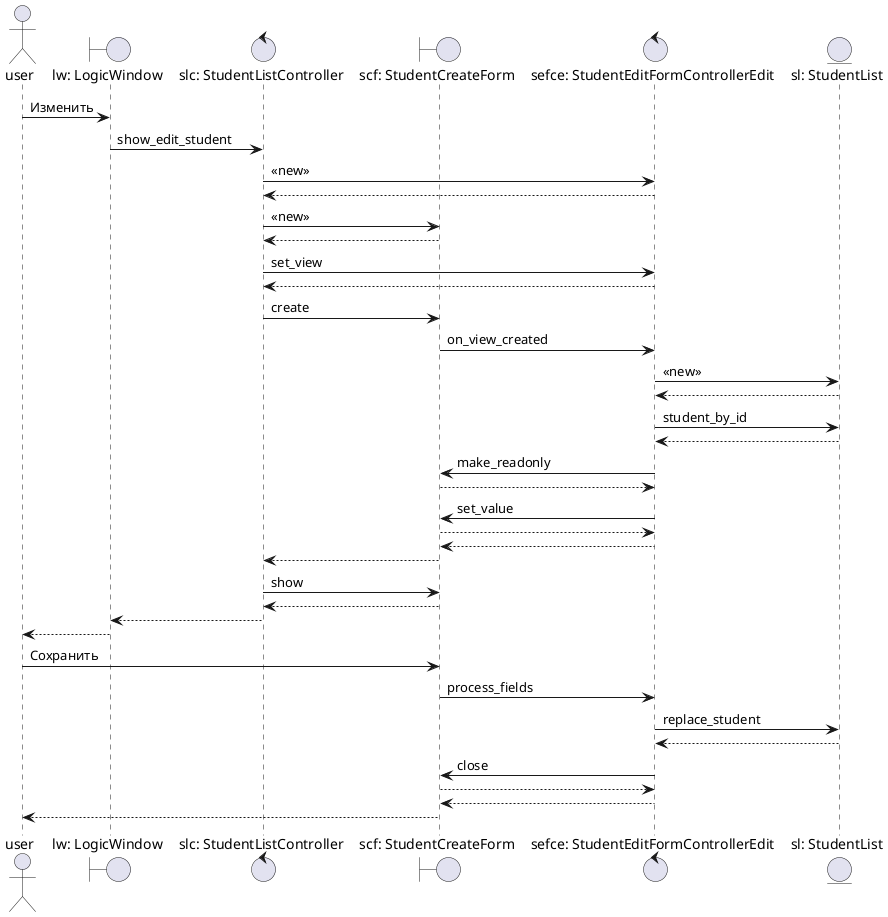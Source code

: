 @startuml
'https://plantuml.com/sequence-diagram



actor       user                        as user
boundary    "lw: LogicWindow"                   as lw
control     "slc: StudentListController"        as slc
boundary    "scf: StudentCreateForm"             as scf
control     "sefce: StudentEditFormControllerEdit"  as sefce
entity      "sl: StudentList"           as sl

user -> lw : Изменить
lw -> slc : show_edit_student
slc -> sefce : <<new>>
sefce --> slc
slc -> scf : <<new>>
scf --> slc
slc -> sefce : set_view
sefce --> slc
slc -> scf : create
scf -> sefce : on_view_created
sefce -> sl : <<new>>
sl --> sefce
sefce -> sl : student_by_id
sl --> sefce
sefce -> scf : make_readonly
scf --> sefce
sefce -> scf : set_value
scf --> sefce
sefce --> scf
scf --> slc
slc -> scf : show
scf --> slc
slc --> lw
lw --> user

user -> scf : Сохранить
scf -> sefce : process_fields
sefce -> sl : replace_student
sl --> sefce
sefce -> scf : close
scf --> sefce
sefce --> scf
scf --> user


@enduml